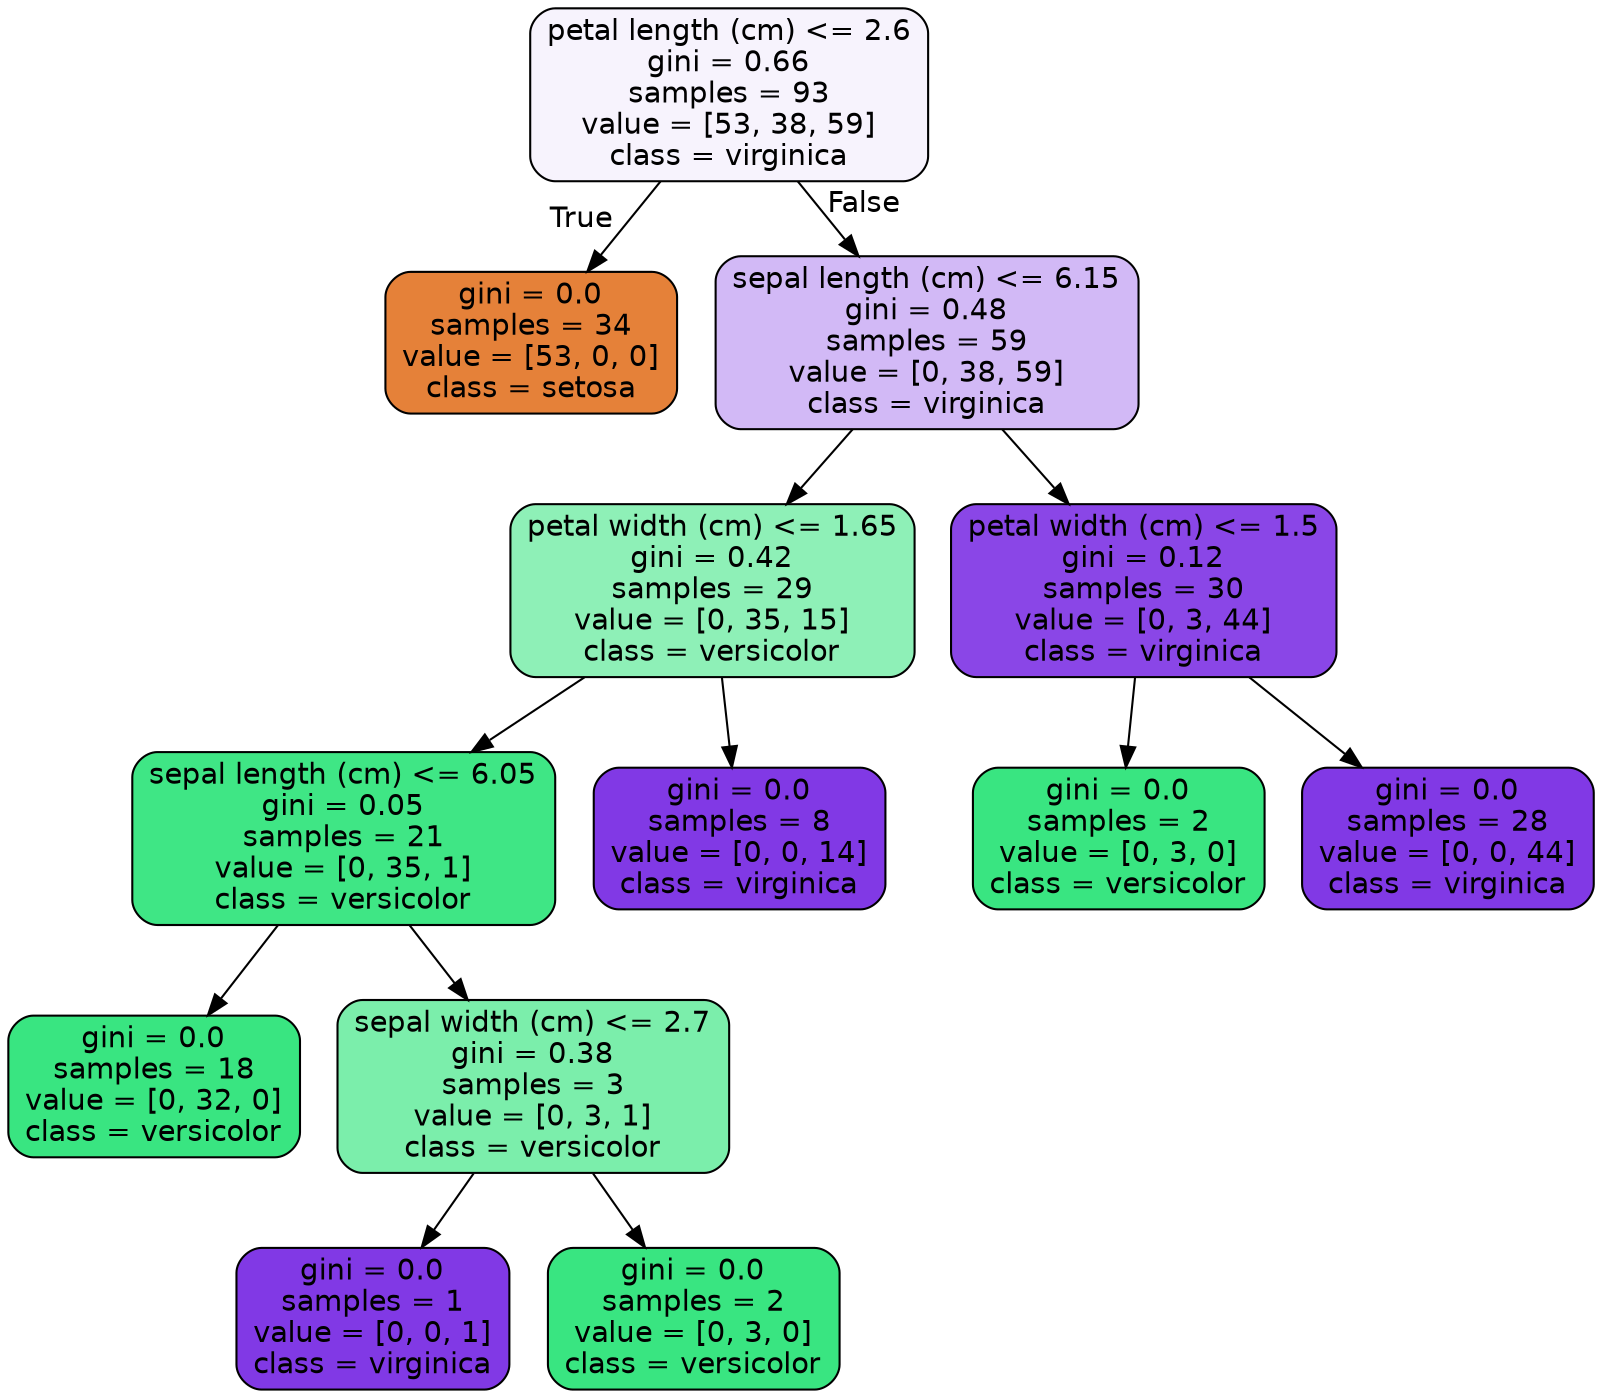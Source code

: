 digraph Tree {
node [shape=box, style="filled, rounded", color="black", fontname=helvetica] ;
edge [fontname=helvetica] ;
0 [label="petal length (cm) <= 2.6\ngini = 0.66\nsamples = 93\nvalue = [53, 38, 59]\nclass = virginica", fillcolor="#f7f3fd"] ;
1 [label="gini = 0.0\nsamples = 34\nvalue = [53, 0, 0]\nclass = setosa", fillcolor="#e58139"] ;
0 -> 1 [labeldistance=2.5, labelangle=45, headlabel="True"] ;
2 [label="sepal length (cm) <= 6.15\ngini = 0.48\nsamples = 59\nvalue = [0, 38, 59]\nclass = virginica", fillcolor="#d2b9f6"] ;
0 -> 2 [labeldistance=2.5, labelangle=-45, headlabel="False"] ;
3 [label="petal width (cm) <= 1.65\ngini = 0.42\nsamples = 29\nvalue = [0, 35, 15]\nclass = versicolor", fillcolor="#8ef0b7"] ;
2 -> 3 ;
4 [label="sepal length (cm) <= 6.05\ngini = 0.05\nsamples = 21\nvalue = [0, 35, 1]\nclass = versicolor", fillcolor="#3fe685"] ;
3 -> 4 ;
5 [label="gini = 0.0\nsamples = 18\nvalue = [0, 32, 0]\nclass = versicolor", fillcolor="#39e581"] ;
4 -> 5 ;
6 [label="sepal width (cm) <= 2.7\ngini = 0.38\nsamples = 3\nvalue = [0, 3, 1]\nclass = versicolor", fillcolor="#7beeab"] ;
4 -> 6 ;
7 [label="gini = 0.0\nsamples = 1\nvalue = [0, 0, 1]\nclass = virginica", fillcolor="#8139e5"] ;
6 -> 7 ;
8 [label="gini = 0.0\nsamples = 2\nvalue = [0, 3, 0]\nclass = versicolor", fillcolor="#39e581"] ;
6 -> 8 ;
9 [label="gini = 0.0\nsamples = 8\nvalue = [0, 0, 14]\nclass = virginica", fillcolor="#8139e5"] ;
3 -> 9 ;
10 [label="petal width (cm) <= 1.5\ngini = 0.12\nsamples = 30\nvalue = [0, 3, 44]\nclass = virginica", fillcolor="#8a46e7"] ;
2 -> 10 ;
11 [label="gini = 0.0\nsamples = 2\nvalue = [0, 3, 0]\nclass = versicolor", fillcolor="#39e581"] ;
10 -> 11 ;
12 [label="gini = 0.0\nsamples = 28\nvalue = [0, 0, 44]\nclass = virginica", fillcolor="#8139e5"] ;
10 -> 12 ;
}
